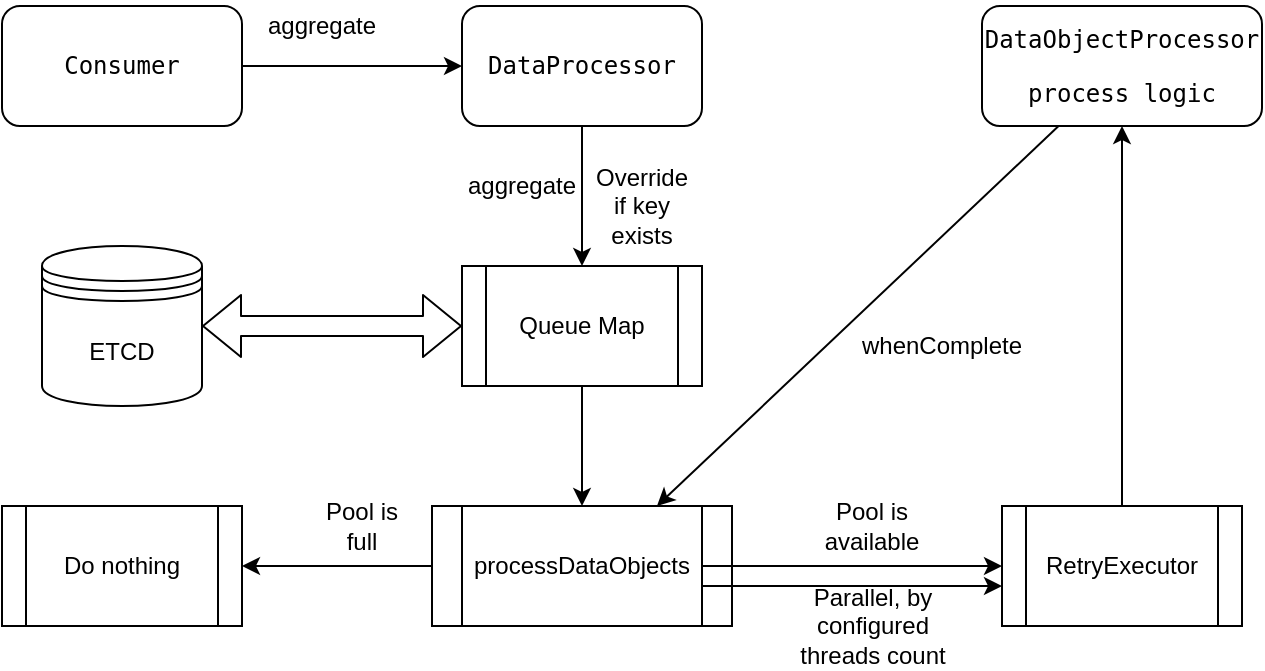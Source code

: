 <mxfile version="14.2.9" type="device"><diagram id="v3UpWjP6SkcvsCFeG34t" name="Page-1"><mxGraphModel dx="782" dy="469" grid="1" gridSize="10" guides="1" tooltips="1" connect="1" arrows="1" fold="1" page="1" pageScale="1" pageWidth="850" pageHeight="1100" math="0" shadow="0"><root><mxCell id="0"/><mxCell id="1" parent="0"/><mxCell id="6F7nkKOnhcIGsvl_XED1-1" value="&lt;pre class=&quot;editorPreview&quot;&gt;&lt;code class=&quot;editorPreview&quot;&gt;DataProcessor&lt;/code&gt;&lt;/pre&gt;" style="rounded=1;whiteSpace=wrap;html=1;" parent="1" vertex="1"><mxGeometry x="240" y="180" width="120" height="60" as="geometry"/></mxCell><mxCell id="6F7nkKOnhcIGsvl_XED1-2" value="&lt;pre class=&quot;editorPreview&quot;&gt;&lt;code class=&quot;editorPreview&quot;&gt;Consumer&lt;/code&gt;&lt;/pre&gt;" style="rounded=1;whiteSpace=wrap;html=1;" parent="1" vertex="1"><mxGeometry x="10" y="180" width="120" height="60" as="geometry"/></mxCell><mxCell id="6F7nkKOnhcIGsvl_XED1-3" value="" style="endArrow=classic;html=1;exitX=1;exitY=0.5;exitDx=0;exitDy=0;entryX=0;entryY=0.5;entryDx=0;entryDy=0;" parent="1" source="6F7nkKOnhcIGsvl_XED1-2" target="6F7nkKOnhcIGsvl_XED1-1" edge="1"><mxGeometry width="50" height="50" relative="1" as="geometry"><mxPoint x="380" y="250" as="sourcePoint"/><mxPoint x="430" y="200" as="targetPoint"/></mxGeometry></mxCell><mxCell id="6F7nkKOnhcIGsvl_XED1-4" value="&lt;pre class=&quot;editorPreview&quot;&gt;&lt;code class=&quot;editorPreview&quot;&gt;DataObjectProcessor&lt;/code&gt;&lt;/pre&gt;&lt;pre class=&quot;editorPreview&quot;&gt;&lt;code class=&quot;editorPreview&quot;&gt;process logic&lt;/code&gt;&lt;/pre&gt;" style="rounded=1;whiteSpace=wrap;html=1;" parent="1" vertex="1"><mxGeometry x="500" y="180" width="140" height="60" as="geometry"/></mxCell><mxCell id="6F7nkKOnhcIGsvl_XED1-6" value="aggregate" style="text;html=1;strokeColor=none;fillColor=none;align=center;verticalAlign=middle;whiteSpace=wrap;rounded=0;" parent="1" vertex="1"><mxGeometry x="150" y="180" width="40" height="20" as="geometry"/></mxCell><mxCell id="6F7nkKOnhcIGsvl_XED1-7" value="" style="endArrow=classic;html=1;exitX=0.5;exitY=1;exitDx=0;exitDy=0;" parent="1" source="6F7nkKOnhcIGsvl_XED1-1" edge="1"><mxGeometry width="50" height="50" relative="1" as="geometry"><mxPoint x="370" y="260" as="sourcePoint"/><mxPoint x="300" y="310" as="targetPoint"/></mxGeometry></mxCell><mxCell id="6F7nkKOnhcIGsvl_XED1-8" value="processDataObjects" style="shape=process;whiteSpace=wrap;html=1;backgroundOutline=1;" parent="1" vertex="1"><mxGeometry x="225" y="430" width="150" height="60" as="geometry"/></mxCell><mxCell id="6F7nkKOnhcIGsvl_XED1-9" value="RetryExecutor" style="shape=process;whiteSpace=wrap;html=1;backgroundOutline=1;" parent="1" vertex="1"><mxGeometry x="510" y="430" width="120" height="60" as="geometry"/></mxCell><mxCell id="6F7nkKOnhcIGsvl_XED1-10" value="aggregate" style="text;html=1;strokeColor=none;fillColor=none;align=center;verticalAlign=middle;whiteSpace=wrap;rounded=0;" parent="1" vertex="1"><mxGeometry x="250" y="260" width="40" height="20" as="geometry"/></mxCell><mxCell id="6F7nkKOnhcIGsvl_XED1-11" value="" style="endArrow=classic;html=1;exitX=0;exitY=0.5;exitDx=0;exitDy=0;entryX=1;entryY=0.5;entryDx=0;entryDy=0;" parent="1" source="6F7nkKOnhcIGsvl_XED1-8" target="6F7nkKOnhcIGsvl_XED1-13" edge="1"><mxGeometry width="50" height="50" relative="1" as="geometry"><mxPoint x="190" y="460" as="sourcePoint"/><mxPoint x="190" y="530" as="targetPoint"/></mxGeometry></mxCell><mxCell id="6F7nkKOnhcIGsvl_XED1-12" value="Pool is full" style="text;html=1;strokeColor=none;fillColor=none;align=center;verticalAlign=middle;whiteSpace=wrap;rounded=0;" parent="1" vertex="1"><mxGeometry x="170" y="430" width="40" height="20" as="geometry"/></mxCell><mxCell id="6F7nkKOnhcIGsvl_XED1-13" value="Do nothing" style="shape=process;whiteSpace=wrap;html=1;backgroundOutline=1;" parent="1" vertex="1"><mxGeometry x="10" y="430" width="120" height="60" as="geometry"/></mxCell><mxCell id="6F7nkKOnhcIGsvl_XED1-14" value="" style="endArrow=classic;html=1;exitX=1;exitY=0.5;exitDx=0;exitDy=0;entryX=0;entryY=0.5;entryDx=0;entryDy=0;" parent="1" target="6F7nkKOnhcIGsvl_XED1-9" edge="1"><mxGeometry width="50" height="50" relative="1" as="geometry"><mxPoint x="360" y="460" as="sourcePoint"/><mxPoint x="470" y="460" as="targetPoint"/></mxGeometry></mxCell><mxCell id="6F7nkKOnhcIGsvl_XED1-15" value="Pool is available" style="text;html=1;strokeColor=none;fillColor=none;align=center;verticalAlign=middle;whiteSpace=wrap;rounded=0;" parent="1" vertex="1"><mxGeometry x="425" y="430" width="40" height="20" as="geometry"/></mxCell><mxCell id="6F7nkKOnhcIGsvl_XED1-16" value="Queue Map" style="shape=process;whiteSpace=wrap;html=1;backgroundOutline=1;" parent="1" vertex="1"><mxGeometry x="240" y="310" width="120" height="60" as="geometry"/></mxCell><mxCell id="6F7nkKOnhcIGsvl_XED1-17" value="Parallel, by configured threads count" style="text;html=1;strokeColor=none;fillColor=none;align=center;verticalAlign=middle;whiteSpace=wrap;rounded=0;" parent="1" vertex="1"><mxGeometry x="407.5" y="480" width="75" height="20" as="geometry"/></mxCell><mxCell id="6F7nkKOnhcIGsvl_XED1-18" value="" style="endArrow=classic;html=1;exitX=0.5;exitY=0;exitDx=0;exitDy=0;entryX=0.5;entryY=1;entryDx=0;entryDy=0;" parent="1" source="6F7nkKOnhcIGsvl_XED1-9" target="6F7nkKOnhcIGsvl_XED1-4" edge="1"><mxGeometry width="50" height="50" relative="1" as="geometry"><mxPoint x="570" y="410" as="sourcePoint"/><mxPoint x="620" y="360" as="targetPoint"/></mxGeometry></mxCell><mxCell id="6F7nkKOnhcIGsvl_XED1-19" value="" style="endArrow=classic;html=1;exitX=0.5;exitY=1;exitDx=0;exitDy=0;entryX=0.5;entryY=0;entryDx=0;entryDy=0;" parent="1" source="6F7nkKOnhcIGsvl_XED1-16" target="6F7nkKOnhcIGsvl_XED1-8" edge="1"><mxGeometry width="50" height="50" relative="1" as="geometry"><mxPoint x="460" y="380" as="sourcePoint"/><mxPoint x="510" y="330" as="targetPoint"/></mxGeometry></mxCell><mxCell id="6F7nkKOnhcIGsvl_XED1-20" value="" style="endArrow=classic;html=1;entryX=0.75;entryY=0;entryDx=0;entryDy=0;" parent="1" source="6F7nkKOnhcIGsvl_XED1-4" target="6F7nkKOnhcIGsvl_XED1-8" edge="1"><mxGeometry width="50" height="50" relative="1" as="geometry"><mxPoint x="480" y="310" as="sourcePoint"/><mxPoint x="530" y="260" as="targetPoint"/></mxGeometry></mxCell><mxCell id="6F7nkKOnhcIGsvl_XED1-21" value="whenComplete" style="text;html=1;strokeColor=none;fillColor=none;align=center;verticalAlign=middle;whiteSpace=wrap;rounded=0;" parent="1" vertex="1"><mxGeometry x="460" y="340" width="40" height="20" as="geometry"/></mxCell><mxCell id="6F7nkKOnhcIGsvl_XED1-22" value="" style="endArrow=classic;html=1;" parent="1" edge="1"><mxGeometry width="50" height="50" relative="1" as="geometry"><mxPoint x="360" y="470" as="sourcePoint"/><mxPoint x="510" y="470" as="targetPoint"/></mxGeometry></mxCell><mxCell id="6F7nkKOnhcIGsvl_XED1-25" value="Override if key exists" style="text;html=1;strokeColor=none;fillColor=none;align=center;verticalAlign=middle;whiteSpace=wrap;rounded=0;" parent="1" vertex="1"><mxGeometry x="310" y="270" width="40" height="20" as="geometry"/></mxCell><mxCell id="7IZEPa414AOk89iWspeG-1" value="ETCD" style="shape=datastore;whiteSpace=wrap;html=1;" vertex="1" parent="1"><mxGeometry x="30" y="300" width="80" height="80" as="geometry"/></mxCell><mxCell id="7IZEPa414AOk89iWspeG-2" value="" style="endArrow=classic;startArrow=classic;html=1;exitX=1;exitY=0.5;exitDx=0;exitDy=0;entryX=0;entryY=0.5;entryDx=0;entryDy=0;shape=flexArrow;strokeWidth=1;" edge="1" parent="1" source="7IZEPa414AOk89iWspeG-1" target="6F7nkKOnhcIGsvl_XED1-16"><mxGeometry width="50" height="50" relative="1" as="geometry"><mxPoint x="160" y="370" as="sourcePoint"/><mxPoint x="210" y="320" as="targetPoint"/></mxGeometry></mxCell></root></mxGraphModel></diagram></mxfile>